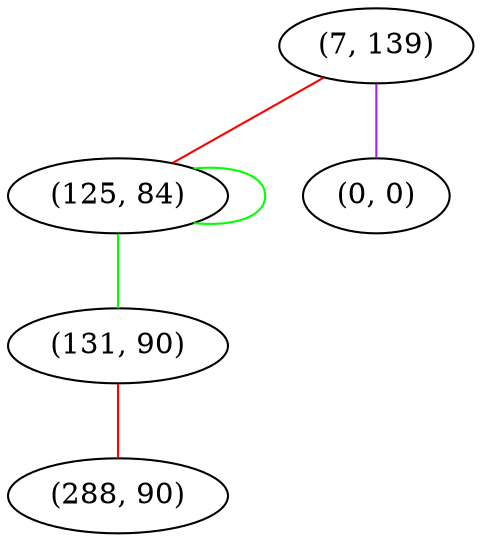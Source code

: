 graph "" {
"(7, 139)";
"(125, 84)";
"(0, 0)";
"(131, 90)";
"(288, 90)";
"(7, 139)" -- "(125, 84)"  [color=red, key=0, weight=1];
"(7, 139)" -- "(0, 0)"  [color=purple, key=0, weight=4];
"(125, 84)" -- "(131, 90)"  [color=green, key=0, weight=2];
"(125, 84)" -- "(125, 84)"  [color=green, key=0, weight=2];
"(131, 90)" -- "(288, 90)"  [color=red, key=0, weight=1];
}
